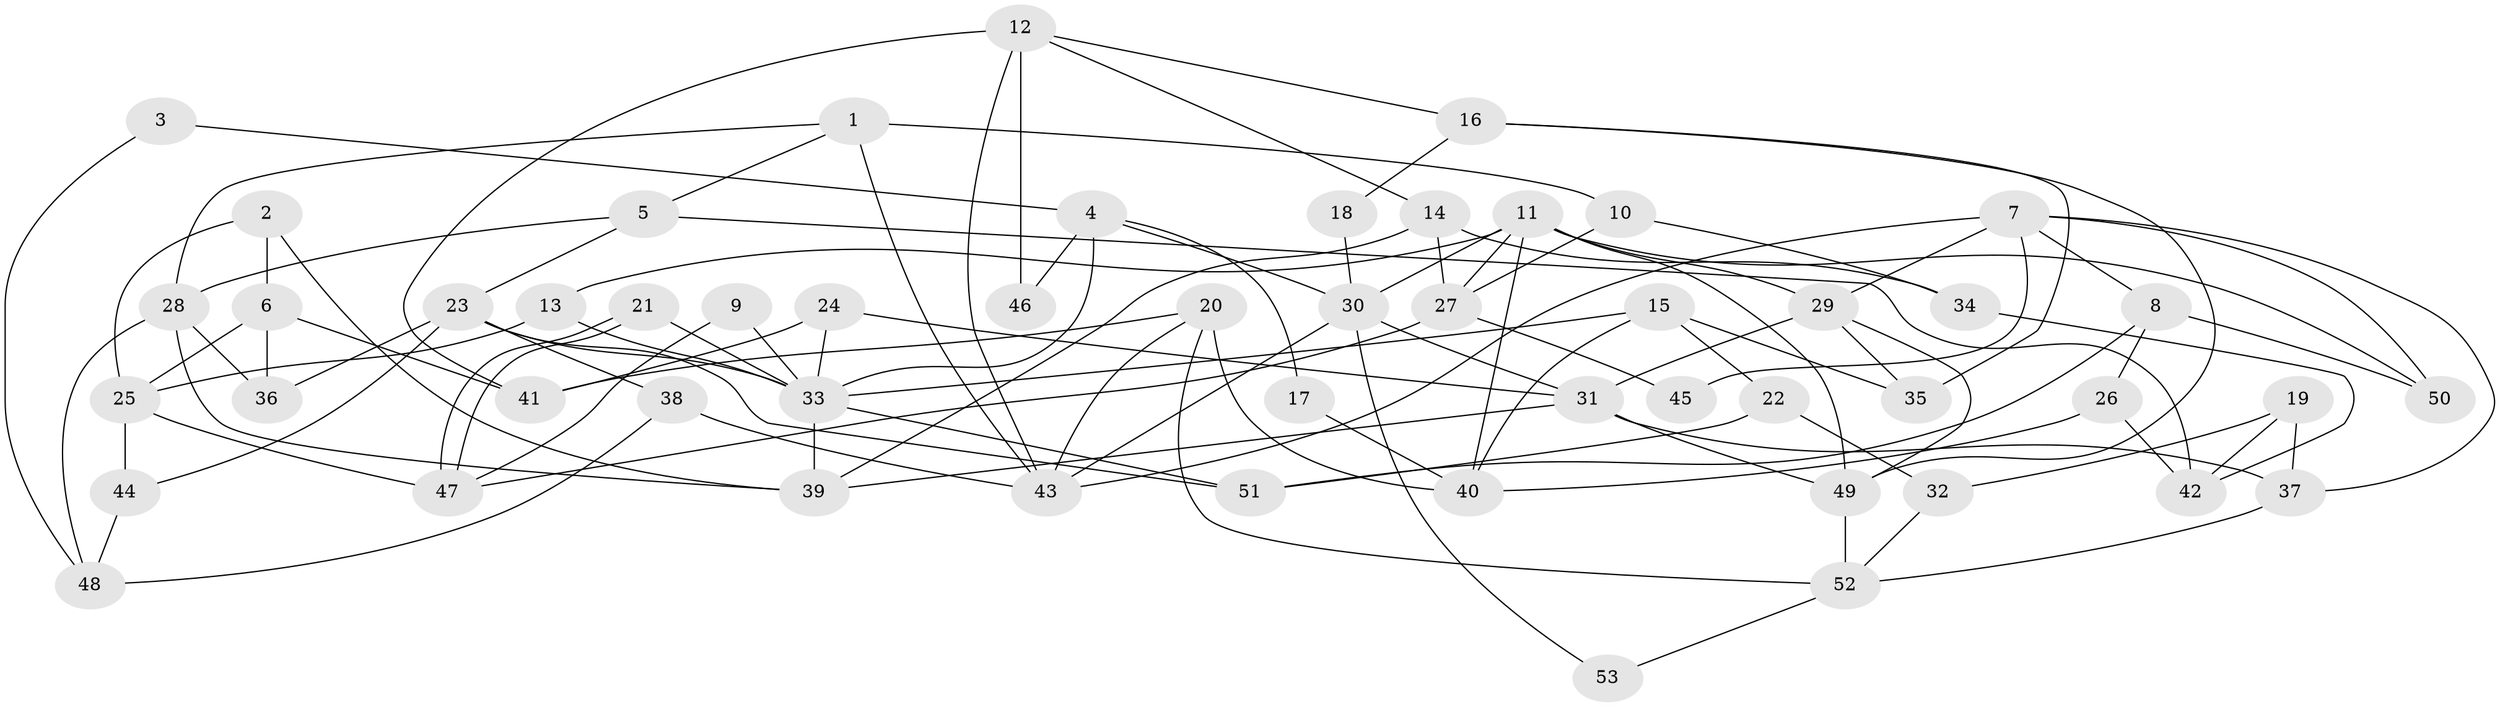 // coarse degree distribution, {2: 0.19230769230769232, 5: 0.34615384615384615, 4: 0.23076923076923078, 6: 0.07692307692307693, 3: 0.07692307692307693, 10: 0.038461538461538464, 7: 0.038461538461538464}
// Generated by graph-tools (version 1.1) at 2025/52/03/04/25 21:52:49]
// undirected, 53 vertices, 106 edges
graph export_dot {
graph [start="1"]
  node [color=gray90,style=filled];
  1;
  2;
  3;
  4;
  5;
  6;
  7;
  8;
  9;
  10;
  11;
  12;
  13;
  14;
  15;
  16;
  17;
  18;
  19;
  20;
  21;
  22;
  23;
  24;
  25;
  26;
  27;
  28;
  29;
  30;
  31;
  32;
  33;
  34;
  35;
  36;
  37;
  38;
  39;
  40;
  41;
  42;
  43;
  44;
  45;
  46;
  47;
  48;
  49;
  50;
  51;
  52;
  53;
  1 -- 5;
  1 -- 28;
  1 -- 10;
  1 -- 43;
  2 -- 25;
  2 -- 39;
  2 -- 6;
  3 -- 4;
  3 -- 48;
  4 -- 30;
  4 -- 33;
  4 -- 17;
  4 -- 46;
  5 -- 23;
  5 -- 28;
  5 -- 42;
  6 -- 25;
  6 -- 36;
  6 -- 41;
  7 -- 29;
  7 -- 8;
  7 -- 37;
  7 -- 43;
  7 -- 45;
  7 -- 50;
  8 -- 51;
  8 -- 50;
  8 -- 26;
  9 -- 47;
  9 -- 33;
  10 -- 27;
  10 -- 34;
  11 -- 49;
  11 -- 40;
  11 -- 13;
  11 -- 27;
  11 -- 29;
  11 -- 30;
  11 -- 50;
  12 -- 43;
  12 -- 41;
  12 -- 14;
  12 -- 16;
  12 -- 46;
  13 -- 33;
  13 -- 25;
  14 -- 34;
  14 -- 27;
  14 -- 39;
  15 -- 35;
  15 -- 22;
  15 -- 33;
  15 -- 40;
  16 -- 49;
  16 -- 18;
  16 -- 35;
  17 -- 40;
  18 -- 30;
  19 -- 42;
  19 -- 37;
  19 -- 32;
  20 -- 43;
  20 -- 52;
  20 -- 40;
  20 -- 41;
  21 -- 47;
  21 -- 47;
  21 -- 33;
  22 -- 32;
  22 -- 51;
  23 -- 38;
  23 -- 33;
  23 -- 36;
  23 -- 44;
  23 -- 51;
  24 -- 33;
  24 -- 41;
  24 -- 31;
  25 -- 47;
  25 -- 44;
  26 -- 40;
  26 -- 42;
  27 -- 45;
  27 -- 47;
  28 -- 39;
  28 -- 36;
  28 -- 48;
  29 -- 31;
  29 -- 35;
  29 -- 49;
  30 -- 43;
  30 -- 31;
  30 -- 53;
  31 -- 37;
  31 -- 39;
  31 -- 49;
  32 -- 52;
  33 -- 39;
  33 -- 51;
  34 -- 42;
  37 -- 52;
  38 -- 48;
  38 -- 43;
  44 -- 48;
  49 -- 52;
  52 -- 53;
}
